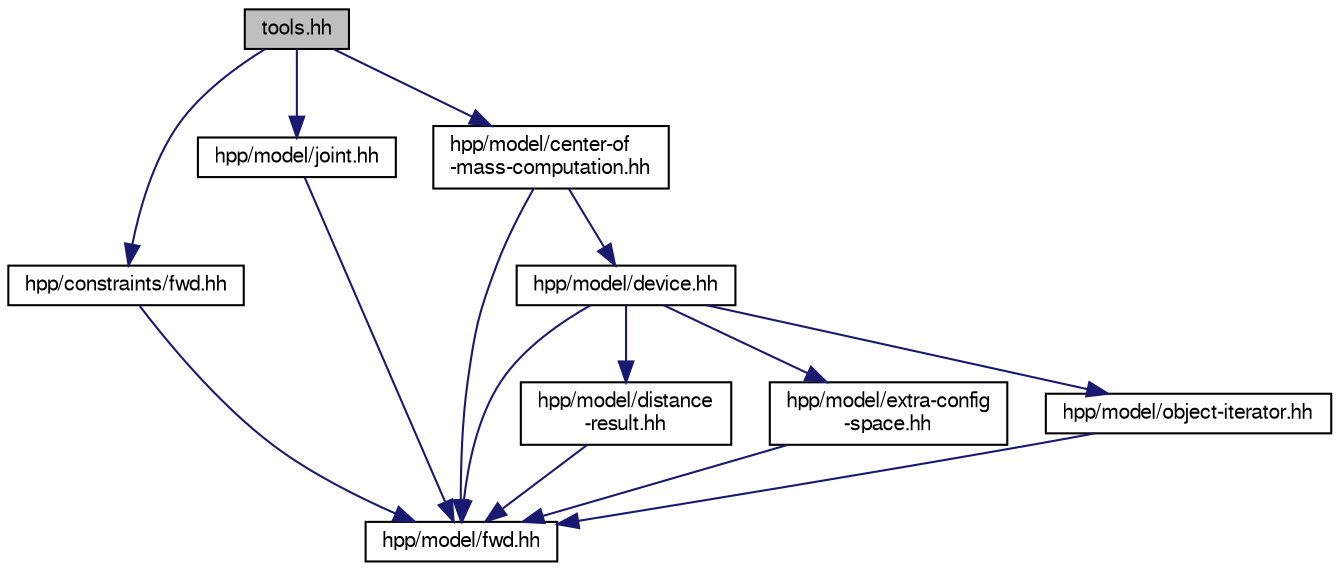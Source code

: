 digraph "tools.hh"
{
  edge [fontname="FreeSans",fontsize="10",labelfontname="FreeSans",labelfontsize="10"];
  node [fontname="FreeSans",fontsize="10",shape=record];
  Node1 [label="tools.hh",height=0.2,width=0.4,color="black", fillcolor="grey75", style="filled" fontcolor="black"];
  Node1 -> Node2 [color="midnightblue",fontsize="10",style="solid",fontname="FreeSans"];
  Node2 [label="hpp/constraints/fwd.hh",height=0.2,width=0.4,color="black", fillcolor="white", style="filled",URL="$a00001.html"];
  Node2 -> Node3 [color="midnightblue",fontsize="10",style="solid",fontname="FreeSans"];
  Node3 [label="hpp/model/fwd.hh",height=0.2,width=0.4,color="black", fillcolor="white", style="filled",URL="https://jmirabel.github.io/hpp-doc/api/hpp-model/doxygen-html/hpp-model.doxytag$a00035.html"];
  Node1 -> Node4 [color="midnightblue",fontsize="10",style="solid",fontname="FreeSans"];
  Node4 [label="hpp/model/joint.hh",height=0.2,width=0.4,color="black", fillcolor="white", style="filled",URL="https://jmirabel.github.io/hpp-doc/api/hpp-model/doxygen-html/hpp-model.doxytag$a00039.html"];
  Node4 -> Node3 [color="midnightblue",fontsize="10",style="solid",fontname="FreeSans"];
  Node1 -> Node5 [color="midnightblue",fontsize="10",style="solid",fontname="FreeSans"];
  Node5 [label="hpp/model/center-of\l-mass-computation.hh",height=0.2,width=0.4,color="black", fillcolor="white", style="filled",URL="https://jmirabel.github.io/hpp-doc/api/hpp-model/doxygen-html/hpp-model.doxytag$a00027.html"];
  Node5 -> Node3 [color="midnightblue",fontsize="10",style="solid",fontname="FreeSans"];
  Node5 -> Node6 [color="midnightblue",fontsize="10",style="solid",fontname="FreeSans"];
  Node6 [label="hpp/model/device.hh",height=0.2,width=0.4,color="black", fillcolor="white", style="filled",URL="https://jmirabel.github.io/hpp-doc/api/hpp-model/doxygen-html/hpp-model.doxytag$a00031.html"];
  Node6 -> Node3 [color="midnightblue",fontsize="10",style="solid",fontname="FreeSans"];
  Node6 -> Node7 [color="midnightblue",fontsize="10",style="solid",fontname="FreeSans"];
  Node7 [label="hpp/model/distance\l-result.hh",height=0.2,width=0.4,color="black", fillcolor="white", style="filled",URL="https://jmirabel.github.io/hpp-doc/api/hpp-model/doxygen-html/hpp-model.doxytag$a00032.html"];
  Node7 -> Node3 [color="midnightblue",fontsize="10",style="solid",fontname="FreeSans"];
  Node6 -> Node8 [color="midnightblue",fontsize="10",style="solid",fontname="FreeSans"];
  Node8 [label="hpp/model/extra-config\l-space.hh",height=0.2,width=0.4,color="black", fillcolor="white", style="filled",URL="https://jmirabel.github.io/hpp-doc/api/hpp-model/doxygen-html/hpp-model.doxytag$a00033.html"];
  Node8 -> Node3 [color="midnightblue",fontsize="10",style="solid",fontname="FreeSans"];
  Node6 -> Node9 [color="midnightblue",fontsize="10",style="solid",fontname="FreeSans"];
  Node9 [label="hpp/model/object-iterator.hh",height=0.2,width=0.4,color="black", fillcolor="white", style="filled",URL="https://jmirabel.github.io/hpp-doc/api/hpp-model/doxygen-html/hpp-model.doxytag$a00042.html"];
  Node9 -> Node3 [color="midnightblue",fontsize="10",style="solid",fontname="FreeSans"];
}
